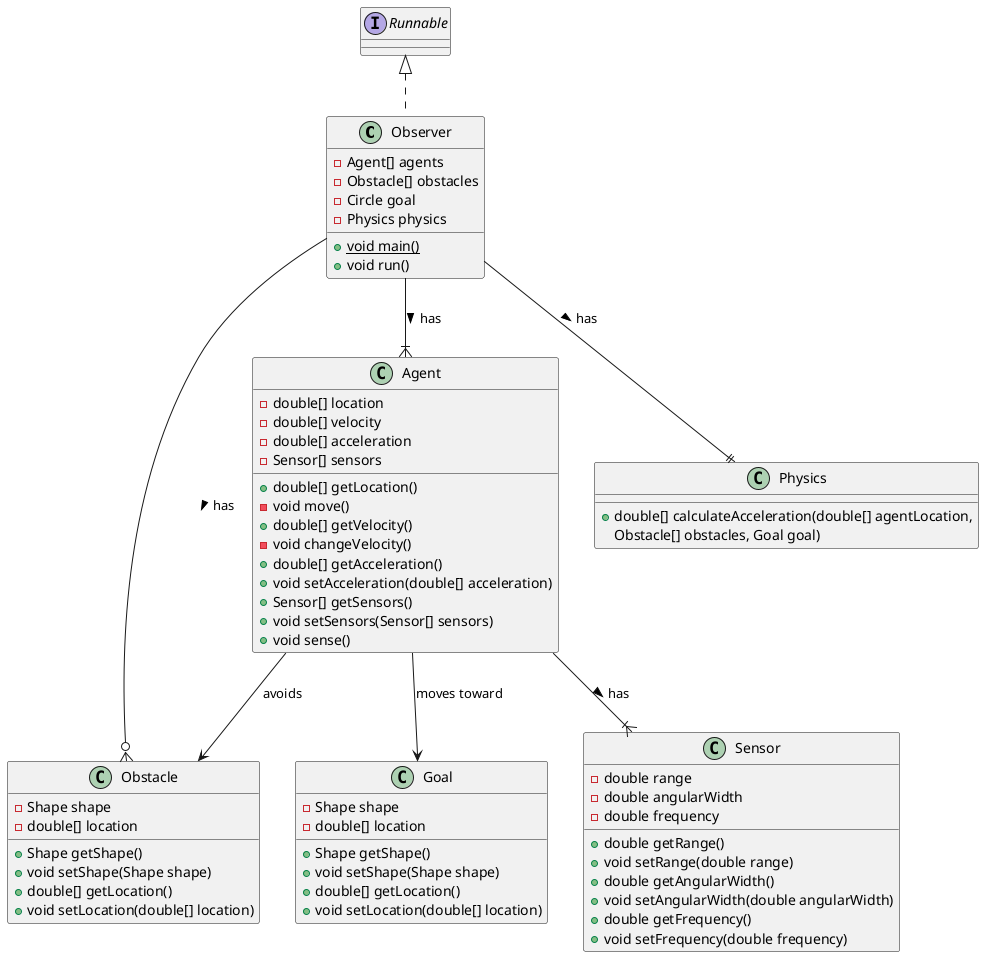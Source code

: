 @startuml

class Observer implements Runnable {
    - Agent[] agents
    - Obstacle[] obstacles
    - Circle goal
    - Physics physics
    + {static} void main()
    + void run()
}

class Agent {
    ' Location and velocity have x and y components
    - double[] location
    - double[] velocity
    ' Acceleration has left and right components
    - double[] acceleration
    - Sensor[] sensors

    + double[] getLocation()
    - void move()
    + double[] getVelocity()
    - void changeVelocity()
    + double[] getAcceleration()
    + void setAcceleration(double[] acceleration)
    ' sense() will set knownObstacles to the set of
    ' obstacles that are within sight of any sensor
    + Sensor[] getSensors()
    + void setSensors(Sensor[] sensors)
    + void sense()
}

class Sensor {
    - double range
    - double angularWidth
    - double frequency
    
    + double getRange()
    + void setRange(double range)
    + double getAngularWidth()
    + void setAngularWidth(double angularWidth)
    + double getFrequency()
    + void setFrequency(double frequency)
}

class Obstacle {
    - Shape shape
    - double[] location

    + Shape getShape()
    + void setShape(Shape shape)
    + double[] getLocation()
    + void setLocation(double[] location)
}

class Goal {
    - Shape shape
    - double[] location

    + Shape getShape()
    + void setShape(Shape shape)
    + double[] getLocation()
    + void setLocation(double[] location)
}

class Physics {
    + double[] calculateAcceleration(double[] agentLocation, 
    Obstacle[] obstacles, Goal goal)
}

Observer --|{ Agent : has >
Observer --o{ Obstacle : has >
Observer --|| Physics : has >

Agent --|{ Sensor : has >
Agent --> Obstacle : avoids
Agent --> Goal : moves toward

@enduml
